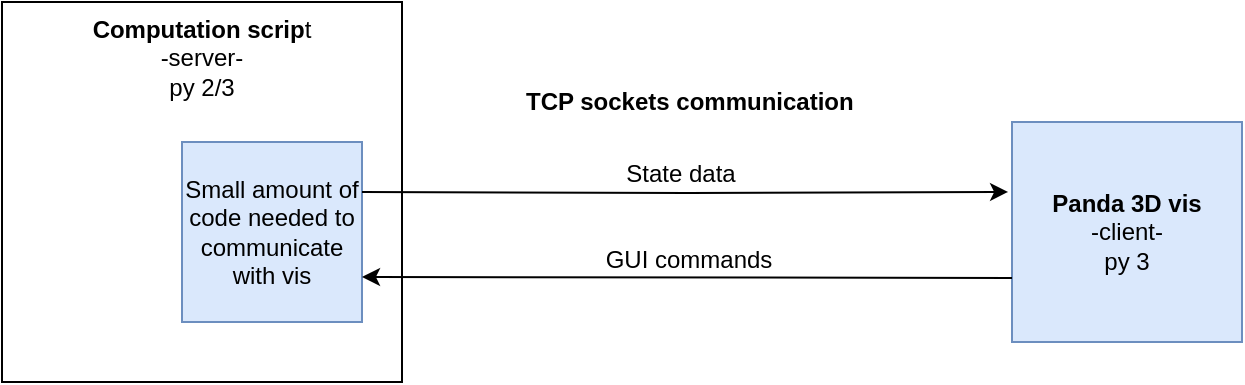<mxfile version="10.6.3" type="github"><diagram id="I99lRIglnce0XaXW6OvS" name="Page-1"><mxGraphModel dx="1667" dy="459" grid="1" gridSize="10" guides="1" tooltips="1" connect="1" arrows="1" fold="1" page="1" pageScale="1" pageWidth="827" pageHeight="1169" math="0" shadow="0"><root><mxCell id="0"/><mxCell id="1" parent="0"/><mxCell id="4pj-sIVt2ohUJEPKDiRL-2" value="&lt;div&gt;&lt;b&gt;Panda 3D vis&lt;/b&gt; &lt;br&gt;-client-&lt;/div&gt;&lt;div&gt;py 3&lt;br&gt;&lt;/div&gt;" style="rounded=0;whiteSpace=wrap;html=1;fillColor=#dae8fc;strokeColor=#6c8ebf;" vertex="1" parent="1"><mxGeometry x="365" y="80" width="115" height="110" as="geometry"/></mxCell><mxCell id="4pj-sIVt2ohUJEPKDiRL-4" value="TCP sockets communication" style="text;html=1;resizable=0;points=[];autosize=1;align=left;verticalAlign=top;spacingTop=-4;fontStyle=1" vertex="1" parent="1"><mxGeometry x="120" y="60" width="170" height="20" as="geometry"/></mxCell><mxCell id="4pj-sIVt2ohUJEPKDiRL-13" value="&lt;b&gt;Computation scrip&lt;/b&gt;t&lt;br&gt;&lt;div&gt;-server-&lt;/div&gt;&lt;div&gt;py 2/3&lt;br&gt;&lt;/div&gt;" style="rounded=0;whiteSpace=wrap;html=1;verticalAlign=top;" vertex="1" parent="1"><mxGeometry x="-140" y="20" width="200" height="190" as="geometry"/></mxCell><mxCell id="4pj-sIVt2ohUJEPKDiRL-1" value="Small amount of code needed to communicate with vis" style="rounded=0;whiteSpace=wrap;html=1;fillColor=#dae8fc;strokeColor=#6c8ebf;" vertex="1" parent="1"><mxGeometry x="-50" y="90" width="90" height="90" as="geometry"/></mxCell><mxCell id="4pj-sIVt2ohUJEPKDiRL-9" style="edgeStyle=orthogonalEdgeStyle;rounded=0;orthogonalLoop=1;jettySize=auto;html=1;entryX=-0.017;entryY=0.318;entryDx=0;entryDy=0;entryPerimeter=0;" edge="1" parent="1" target="4pj-sIVt2ohUJEPKDiRL-2"><mxGeometry relative="1" as="geometry"><mxPoint x="40" y="115" as="sourcePoint"/></mxGeometry></mxCell><mxCell id="4pj-sIVt2ohUJEPKDiRL-10" value="State data" style="text;html=1;resizable=0;points=[];align=center;verticalAlign=middle;labelBackgroundColor=#ffffff;" vertex="1" connectable="0" parent="4pj-sIVt2ohUJEPKDiRL-9"><mxGeometry x="0.118" y="2" relative="1" as="geometry"><mxPoint x="-22" y="-7" as="offset"/></mxGeometry></mxCell><mxCell id="4pj-sIVt2ohUJEPKDiRL-6" style="edgeStyle=orthogonalEdgeStyle;rounded=0;orthogonalLoop=1;jettySize=auto;html=1;entryX=1;entryY=0.75;entryDx=0;entryDy=0;" edge="1" parent="1" target="4pj-sIVt2ohUJEPKDiRL-1"><mxGeometry relative="1" as="geometry"><mxPoint x="365" y="158" as="sourcePoint"/><mxPoint x="145" y="193" as="targetPoint"/><Array as="points"><mxPoint x="365" y="158"/></Array></mxGeometry></mxCell><mxCell id="4pj-sIVt2ohUJEPKDiRL-7" value="GUI commands" style="text;html=1;resizable=0;points=[];align=center;verticalAlign=middle;labelBackgroundColor=#ffffff;" vertex="1" connectable="0" parent="4pj-sIVt2ohUJEPKDiRL-6"><mxGeometry x="0.154" relative="1" as="geometry"><mxPoint x="25.5" y="-9" as="offset"/></mxGeometry></mxCell></root></mxGraphModel></diagram></mxfile>